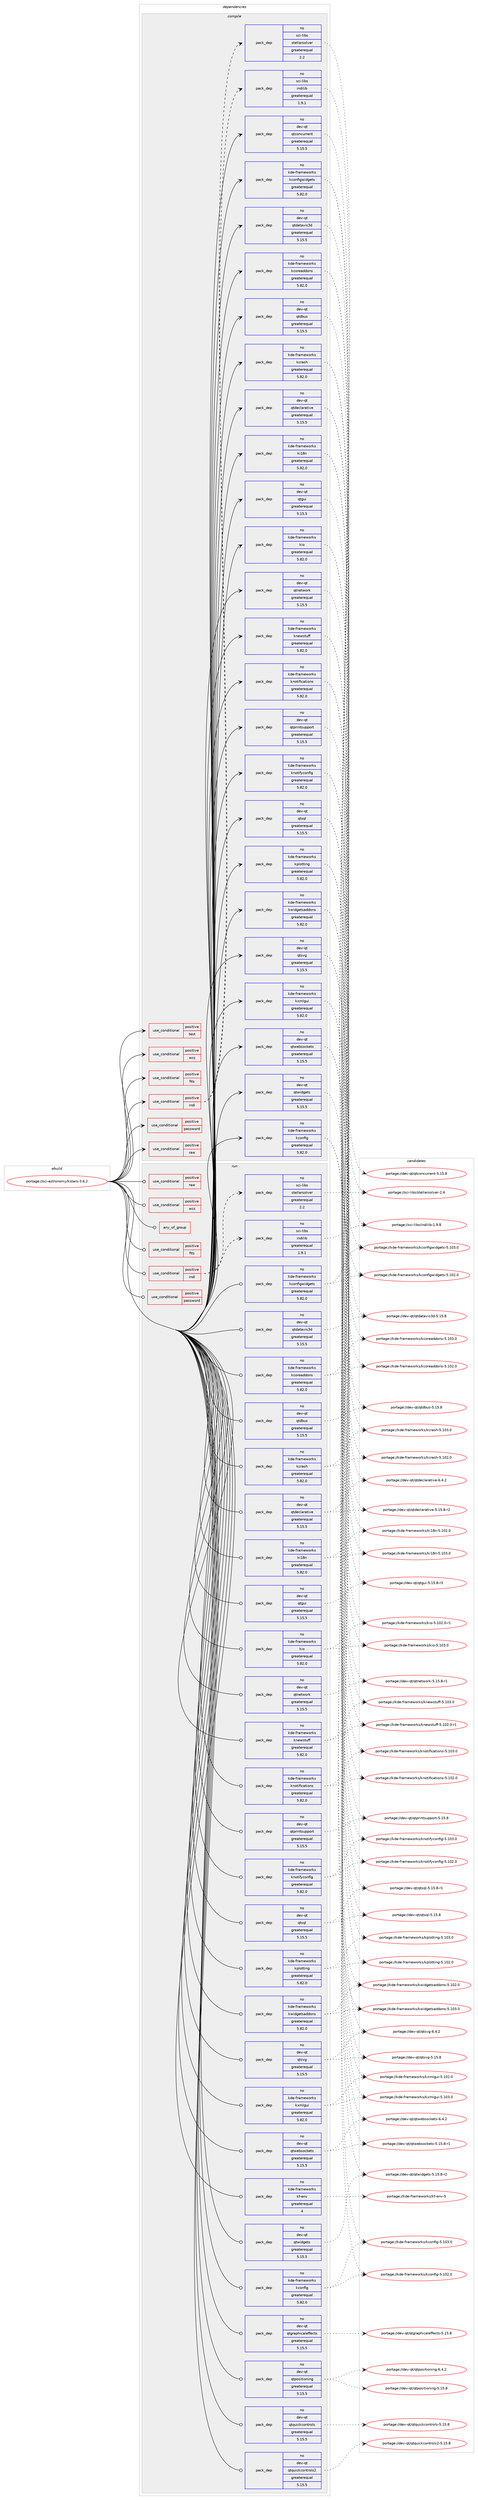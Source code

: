 digraph prolog {

# *************
# Graph options
# *************

newrank=true;
concentrate=true;
compound=true;
graph [rankdir=LR,fontname=Helvetica,fontsize=10,ranksep=1.5];#, ranksep=2.5, nodesep=0.2];
edge  [arrowhead=vee];
node  [fontname=Helvetica,fontsize=10];

# **********
# The ebuild
# **********

subgraph cluster_leftcol {
color=gray;
rank=same;
label=<<i>ebuild</i>>;
id [label="portage://sci-astronomy/kstars-3.6.2", color=red, width=4, href="../sci-astronomy/kstars-3.6.2.svg"];
}

# ****************
# The dependencies
# ****************

subgraph cluster_midcol {
color=gray;
label=<<i>dependencies</i>>;
subgraph cluster_compile {
fillcolor="#eeeeee";
style=filled;
label=<<i>compile</i>>;
subgraph cond37 {
dependency84 [label=<<TABLE BORDER="0" CELLBORDER="1" CELLSPACING="0" CELLPADDING="4"><TR><TD ROWSPAN="3" CELLPADDING="10">use_conditional</TD></TR><TR><TD>positive</TD></TR><TR><TD>fits</TD></TR></TABLE>>, shape=none, color=red];
# *** BEGIN UNKNOWN DEPENDENCY TYPE (TODO) ***
# dependency84 -> package_dependency(portage://sci-astronomy/kstars-3.6.2,install,no,sci-libs,cfitsio,none,[,,],any_same_slot,[])
# *** END UNKNOWN DEPENDENCY TYPE (TODO) ***

}
id:e -> dependency84:w [weight=20,style="solid",arrowhead="vee"];
subgraph cond38 {
dependency85 [label=<<TABLE BORDER="0" CELLBORDER="1" CELLSPACING="0" CELLPADDING="4"><TR><TD ROWSPAN="3" CELLPADDING="10">use_conditional</TD></TR><TR><TD>positive</TD></TR><TR><TD>indi</TD></TR></TABLE>>, shape=none, color=red];
# *** BEGIN UNKNOWN DEPENDENCY TYPE (TODO) ***
# dependency85 -> package_dependency(portage://sci-astronomy/kstars-3.6.2,install,no,sci-libs,gsl,none,[,,],any_same_slot,[])
# *** END UNKNOWN DEPENDENCY TYPE (TODO) ***

subgraph pack48 {
dependency86 [label=<<TABLE BORDER="0" CELLBORDER="1" CELLSPACING="0" CELLPADDING="4" WIDTH="220"><TR><TD ROWSPAN="6" CELLPADDING="30">pack_dep</TD></TR><TR><TD WIDTH="110">no</TD></TR><TR><TD>sci-libs</TD></TR><TR><TD>indilib</TD></TR><TR><TD>greaterequal</TD></TR><TR><TD>1.9.1</TD></TR></TABLE>>, shape=none, color=blue];
}
dependency85:e -> dependency86:w [weight=20,style="dashed",arrowhead="vee"];
# *** BEGIN UNKNOWN DEPENDENCY TYPE (TODO) ***
# dependency85 -> package_dependency(portage://sci-astronomy/kstars-3.6.2,install,no,sci-libs,libnova,none,[,,],any_same_slot,[])
# *** END UNKNOWN DEPENDENCY TYPE (TODO) ***

subgraph pack49 {
dependency87 [label=<<TABLE BORDER="0" CELLBORDER="1" CELLSPACING="0" CELLPADDING="4" WIDTH="220"><TR><TD ROWSPAN="6" CELLPADDING="30">pack_dep</TD></TR><TR><TD WIDTH="110">no</TD></TR><TR><TD>sci-libs</TD></TR><TR><TD>stellarsolver</TD></TR><TR><TD>greaterequal</TD></TR><TR><TD>2.2</TD></TR></TABLE>>, shape=none, color=blue];
}
dependency85:e -> dependency87:w [weight=20,style="dashed",arrowhead="vee"];
}
id:e -> dependency85:w [weight=20,style="solid",arrowhead="vee"];
subgraph cond39 {
dependency88 [label=<<TABLE BORDER="0" CELLBORDER="1" CELLSPACING="0" CELLPADDING="4"><TR><TD ROWSPAN="3" CELLPADDING="10">use_conditional</TD></TR><TR><TD>positive</TD></TR><TR><TD>password</TD></TR></TABLE>>, shape=none, color=red];
# *** BEGIN UNKNOWN DEPENDENCY TYPE (TODO) ***
# dependency88 -> package_dependency(portage://sci-astronomy/kstars-3.6.2,install,no,dev-libs,qtkeychain,none,[,,],any_same_slot,[use(enable(qt5),positive)])
# *** END UNKNOWN DEPENDENCY TYPE (TODO) ***

}
id:e -> dependency88:w [weight=20,style="solid",arrowhead="vee"];
subgraph cond40 {
dependency89 [label=<<TABLE BORDER="0" CELLBORDER="1" CELLSPACING="0" CELLPADDING="4"><TR><TD ROWSPAN="3" CELLPADDING="10">use_conditional</TD></TR><TR><TD>positive</TD></TR><TR><TD>raw</TD></TR></TABLE>>, shape=none, color=red];
# *** BEGIN UNKNOWN DEPENDENCY TYPE (TODO) ***
# dependency89 -> package_dependency(portage://sci-astronomy/kstars-3.6.2,install,no,media-libs,libraw,none,[,,],any_same_slot,[])
# *** END UNKNOWN DEPENDENCY TYPE (TODO) ***

}
id:e -> dependency89:w [weight=20,style="solid",arrowhead="vee"];
subgraph cond41 {
dependency90 [label=<<TABLE BORDER="0" CELLBORDER="1" CELLSPACING="0" CELLPADDING="4"><TR><TD ROWSPAN="3" CELLPADDING="10">use_conditional</TD></TR><TR><TD>positive</TD></TR><TR><TD>test</TD></TR></TABLE>>, shape=none, color=red];
# *** BEGIN UNKNOWN DEPENDENCY TYPE (TODO) ***
# dependency90 -> package_dependency(portage://sci-astronomy/kstars-3.6.2,install,no,dev-qt,qttest,none,[,,],[slot(5)],[])
# *** END UNKNOWN DEPENDENCY TYPE (TODO) ***

}
id:e -> dependency90:w [weight=20,style="solid",arrowhead="vee"];
subgraph cond42 {
dependency91 [label=<<TABLE BORDER="0" CELLBORDER="1" CELLSPACING="0" CELLPADDING="4"><TR><TD ROWSPAN="3" CELLPADDING="10">use_conditional</TD></TR><TR><TD>positive</TD></TR><TR><TD>wcs</TD></TR></TABLE>>, shape=none, color=red];
# *** BEGIN UNKNOWN DEPENDENCY TYPE (TODO) ***
# dependency91 -> package_dependency(portage://sci-astronomy/kstars-3.6.2,install,no,sci-astronomy,wcslib,none,[,,],any_same_slot,[])
# *** END UNKNOWN DEPENDENCY TYPE (TODO) ***

}
id:e -> dependency91:w [weight=20,style="solid",arrowhead="vee"];
# *** BEGIN UNKNOWN DEPENDENCY TYPE (TODO) ***
# id -> package_dependency(portage://sci-astronomy/kstars-3.6.2,install,no,dev-cpp,eigen,none,[,,],[slot(3)],[])
# *** END UNKNOWN DEPENDENCY TYPE (TODO) ***

subgraph pack50 {
dependency92 [label=<<TABLE BORDER="0" CELLBORDER="1" CELLSPACING="0" CELLPADDING="4" WIDTH="220"><TR><TD ROWSPAN="6" CELLPADDING="30">pack_dep</TD></TR><TR><TD WIDTH="110">no</TD></TR><TR><TD>dev-qt</TD></TR><TR><TD>qtconcurrent</TD></TR><TR><TD>greaterequal</TD></TR><TR><TD>5.15.5</TD></TR></TABLE>>, shape=none, color=blue];
}
id:e -> dependency92:w [weight=20,style="solid",arrowhead="vee"];
# *** BEGIN UNKNOWN DEPENDENCY TYPE (TODO) ***
# id -> package_dependency(portage://sci-astronomy/kstars-3.6.2,install,no,dev-qt,qtcore,none,[,,],[slot(5)],[])
# *** END UNKNOWN DEPENDENCY TYPE (TODO) ***

subgraph pack51 {
dependency93 [label=<<TABLE BORDER="0" CELLBORDER="1" CELLSPACING="0" CELLPADDING="4" WIDTH="220"><TR><TD ROWSPAN="6" CELLPADDING="30">pack_dep</TD></TR><TR><TD WIDTH="110">no</TD></TR><TR><TD>dev-qt</TD></TR><TR><TD>qtdatavis3d</TD></TR><TR><TD>greaterequal</TD></TR><TR><TD>5.15.5</TD></TR></TABLE>>, shape=none, color=blue];
}
id:e -> dependency93:w [weight=20,style="solid",arrowhead="vee"];
subgraph pack52 {
dependency94 [label=<<TABLE BORDER="0" CELLBORDER="1" CELLSPACING="0" CELLPADDING="4" WIDTH="220"><TR><TD ROWSPAN="6" CELLPADDING="30">pack_dep</TD></TR><TR><TD WIDTH="110">no</TD></TR><TR><TD>dev-qt</TD></TR><TR><TD>qtdbus</TD></TR><TR><TD>greaterequal</TD></TR><TR><TD>5.15.5</TD></TR></TABLE>>, shape=none, color=blue];
}
id:e -> dependency94:w [weight=20,style="solid",arrowhead="vee"];
subgraph pack53 {
dependency95 [label=<<TABLE BORDER="0" CELLBORDER="1" CELLSPACING="0" CELLPADDING="4" WIDTH="220"><TR><TD ROWSPAN="6" CELLPADDING="30">pack_dep</TD></TR><TR><TD WIDTH="110">no</TD></TR><TR><TD>dev-qt</TD></TR><TR><TD>qtdeclarative</TD></TR><TR><TD>greaterequal</TD></TR><TR><TD>5.15.5</TD></TR></TABLE>>, shape=none, color=blue];
}
id:e -> dependency95:w [weight=20,style="solid",arrowhead="vee"];
subgraph pack54 {
dependency96 [label=<<TABLE BORDER="0" CELLBORDER="1" CELLSPACING="0" CELLPADDING="4" WIDTH="220"><TR><TD ROWSPAN="6" CELLPADDING="30">pack_dep</TD></TR><TR><TD WIDTH="110">no</TD></TR><TR><TD>dev-qt</TD></TR><TR><TD>qtgui</TD></TR><TR><TD>greaterequal</TD></TR><TR><TD>5.15.5</TD></TR></TABLE>>, shape=none, color=blue];
}
id:e -> dependency96:w [weight=20,style="solid",arrowhead="vee"];
subgraph pack55 {
dependency97 [label=<<TABLE BORDER="0" CELLBORDER="1" CELLSPACING="0" CELLPADDING="4" WIDTH="220"><TR><TD ROWSPAN="6" CELLPADDING="30">pack_dep</TD></TR><TR><TD WIDTH="110">no</TD></TR><TR><TD>dev-qt</TD></TR><TR><TD>qtnetwork</TD></TR><TR><TD>greaterequal</TD></TR><TR><TD>5.15.5</TD></TR></TABLE>>, shape=none, color=blue];
}
id:e -> dependency97:w [weight=20,style="solid",arrowhead="vee"];
subgraph pack56 {
dependency98 [label=<<TABLE BORDER="0" CELLBORDER="1" CELLSPACING="0" CELLPADDING="4" WIDTH="220"><TR><TD ROWSPAN="6" CELLPADDING="30">pack_dep</TD></TR><TR><TD WIDTH="110">no</TD></TR><TR><TD>dev-qt</TD></TR><TR><TD>qtprintsupport</TD></TR><TR><TD>greaterequal</TD></TR><TR><TD>5.15.5</TD></TR></TABLE>>, shape=none, color=blue];
}
id:e -> dependency98:w [weight=20,style="solid",arrowhead="vee"];
subgraph pack57 {
dependency99 [label=<<TABLE BORDER="0" CELLBORDER="1" CELLSPACING="0" CELLPADDING="4" WIDTH="220"><TR><TD ROWSPAN="6" CELLPADDING="30">pack_dep</TD></TR><TR><TD WIDTH="110">no</TD></TR><TR><TD>dev-qt</TD></TR><TR><TD>qtsql</TD></TR><TR><TD>greaterequal</TD></TR><TR><TD>5.15.5</TD></TR></TABLE>>, shape=none, color=blue];
}
id:e -> dependency99:w [weight=20,style="solid",arrowhead="vee"];
subgraph pack58 {
dependency100 [label=<<TABLE BORDER="0" CELLBORDER="1" CELLSPACING="0" CELLPADDING="4" WIDTH="220"><TR><TD ROWSPAN="6" CELLPADDING="30">pack_dep</TD></TR><TR><TD WIDTH="110">no</TD></TR><TR><TD>dev-qt</TD></TR><TR><TD>qtsvg</TD></TR><TR><TD>greaterequal</TD></TR><TR><TD>5.15.5</TD></TR></TABLE>>, shape=none, color=blue];
}
id:e -> dependency100:w [weight=20,style="solid",arrowhead="vee"];
subgraph pack59 {
dependency101 [label=<<TABLE BORDER="0" CELLBORDER="1" CELLSPACING="0" CELLPADDING="4" WIDTH="220"><TR><TD ROWSPAN="6" CELLPADDING="30">pack_dep</TD></TR><TR><TD WIDTH="110">no</TD></TR><TR><TD>dev-qt</TD></TR><TR><TD>qtwebsockets</TD></TR><TR><TD>greaterequal</TD></TR><TR><TD>5.15.5</TD></TR></TABLE>>, shape=none, color=blue];
}
id:e -> dependency101:w [weight=20,style="solid",arrowhead="vee"];
subgraph pack60 {
dependency102 [label=<<TABLE BORDER="0" CELLBORDER="1" CELLSPACING="0" CELLPADDING="4" WIDTH="220"><TR><TD ROWSPAN="6" CELLPADDING="30">pack_dep</TD></TR><TR><TD WIDTH="110">no</TD></TR><TR><TD>dev-qt</TD></TR><TR><TD>qtwidgets</TD></TR><TR><TD>greaterequal</TD></TR><TR><TD>5.15.5</TD></TR></TABLE>>, shape=none, color=blue];
}
id:e -> dependency102:w [weight=20,style="solid",arrowhead="vee"];
subgraph pack61 {
dependency103 [label=<<TABLE BORDER="0" CELLBORDER="1" CELLSPACING="0" CELLPADDING="4" WIDTH="220"><TR><TD ROWSPAN="6" CELLPADDING="30">pack_dep</TD></TR><TR><TD WIDTH="110">no</TD></TR><TR><TD>kde-frameworks</TD></TR><TR><TD>kconfig</TD></TR><TR><TD>greaterequal</TD></TR><TR><TD>5.82.0</TD></TR></TABLE>>, shape=none, color=blue];
}
id:e -> dependency103:w [weight=20,style="solid",arrowhead="vee"];
subgraph pack62 {
dependency104 [label=<<TABLE BORDER="0" CELLBORDER="1" CELLSPACING="0" CELLPADDING="4" WIDTH="220"><TR><TD ROWSPAN="6" CELLPADDING="30">pack_dep</TD></TR><TR><TD WIDTH="110">no</TD></TR><TR><TD>kde-frameworks</TD></TR><TR><TD>kconfigwidgets</TD></TR><TR><TD>greaterequal</TD></TR><TR><TD>5.82.0</TD></TR></TABLE>>, shape=none, color=blue];
}
id:e -> dependency104:w [weight=20,style="solid",arrowhead="vee"];
subgraph pack63 {
dependency105 [label=<<TABLE BORDER="0" CELLBORDER="1" CELLSPACING="0" CELLPADDING="4" WIDTH="220"><TR><TD ROWSPAN="6" CELLPADDING="30">pack_dep</TD></TR><TR><TD WIDTH="110">no</TD></TR><TR><TD>kde-frameworks</TD></TR><TR><TD>kcoreaddons</TD></TR><TR><TD>greaterequal</TD></TR><TR><TD>5.82.0</TD></TR></TABLE>>, shape=none, color=blue];
}
id:e -> dependency105:w [weight=20,style="solid",arrowhead="vee"];
subgraph pack64 {
dependency106 [label=<<TABLE BORDER="0" CELLBORDER="1" CELLSPACING="0" CELLPADDING="4" WIDTH="220"><TR><TD ROWSPAN="6" CELLPADDING="30">pack_dep</TD></TR><TR><TD WIDTH="110">no</TD></TR><TR><TD>kde-frameworks</TD></TR><TR><TD>kcrash</TD></TR><TR><TD>greaterequal</TD></TR><TR><TD>5.82.0</TD></TR></TABLE>>, shape=none, color=blue];
}
id:e -> dependency106:w [weight=20,style="solid",arrowhead="vee"];
subgraph pack65 {
dependency107 [label=<<TABLE BORDER="0" CELLBORDER="1" CELLSPACING="0" CELLPADDING="4" WIDTH="220"><TR><TD ROWSPAN="6" CELLPADDING="30">pack_dep</TD></TR><TR><TD WIDTH="110">no</TD></TR><TR><TD>kde-frameworks</TD></TR><TR><TD>ki18n</TD></TR><TR><TD>greaterequal</TD></TR><TR><TD>5.82.0</TD></TR></TABLE>>, shape=none, color=blue];
}
id:e -> dependency107:w [weight=20,style="solid",arrowhead="vee"];
subgraph pack66 {
dependency108 [label=<<TABLE BORDER="0" CELLBORDER="1" CELLSPACING="0" CELLPADDING="4" WIDTH="220"><TR><TD ROWSPAN="6" CELLPADDING="30">pack_dep</TD></TR><TR><TD WIDTH="110">no</TD></TR><TR><TD>kde-frameworks</TD></TR><TR><TD>kio</TD></TR><TR><TD>greaterequal</TD></TR><TR><TD>5.82.0</TD></TR></TABLE>>, shape=none, color=blue];
}
id:e -> dependency108:w [weight=20,style="solid",arrowhead="vee"];
subgraph pack67 {
dependency109 [label=<<TABLE BORDER="0" CELLBORDER="1" CELLSPACING="0" CELLPADDING="4" WIDTH="220"><TR><TD ROWSPAN="6" CELLPADDING="30">pack_dep</TD></TR><TR><TD WIDTH="110">no</TD></TR><TR><TD>kde-frameworks</TD></TR><TR><TD>knewstuff</TD></TR><TR><TD>greaterequal</TD></TR><TR><TD>5.82.0</TD></TR></TABLE>>, shape=none, color=blue];
}
id:e -> dependency109:w [weight=20,style="solid",arrowhead="vee"];
subgraph pack68 {
dependency110 [label=<<TABLE BORDER="0" CELLBORDER="1" CELLSPACING="0" CELLPADDING="4" WIDTH="220"><TR><TD ROWSPAN="6" CELLPADDING="30">pack_dep</TD></TR><TR><TD WIDTH="110">no</TD></TR><TR><TD>kde-frameworks</TD></TR><TR><TD>knotifications</TD></TR><TR><TD>greaterequal</TD></TR><TR><TD>5.82.0</TD></TR></TABLE>>, shape=none, color=blue];
}
id:e -> dependency110:w [weight=20,style="solid",arrowhead="vee"];
subgraph pack69 {
dependency111 [label=<<TABLE BORDER="0" CELLBORDER="1" CELLSPACING="0" CELLPADDING="4" WIDTH="220"><TR><TD ROWSPAN="6" CELLPADDING="30">pack_dep</TD></TR><TR><TD WIDTH="110">no</TD></TR><TR><TD>kde-frameworks</TD></TR><TR><TD>knotifyconfig</TD></TR><TR><TD>greaterequal</TD></TR><TR><TD>5.82.0</TD></TR></TABLE>>, shape=none, color=blue];
}
id:e -> dependency111:w [weight=20,style="solid",arrowhead="vee"];
subgraph pack70 {
dependency112 [label=<<TABLE BORDER="0" CELLBORDER="1" CELLSPACING="0" CELLPADDING="4" WIDTH="220"><TR><TD ROWSPAN="6" CELLPADDING="30">pack_dep</TD></TR><TR><TD WIDTH="110">no</TD></TR><TR><TD>kde-frameworks</TD></TR><TR><TD>kplotting</TD></TR><TR><TD>greaterequal</TD></TR><TR><TD>5.82.0</TD></TR></TABLE>>, shape=none, color=blue];
}
id:e -> dependency112:w [weight=20,style="solid",arrowhead="vee"];
subgraph pack71 {
dependency113 [label=<<TABLE BORDER="0" CELLBORDER="1" CELLSPACING="0" CELLPADDING="4" WIDTH="220"><TR><TD ROWSPAN="6" CELLPADDING="30">pack_dep</TD></TR><TR><TD WIDTH="110">no</TD></TR><TR><TD>kde-frameworks</TD></TR><TR><TD>kwidgetsaddons</TD></TR><TR><TD>greaterequal</TD></TR><TR><TD>5.82.0</TD></TR></TABLE>>, shape=none, color=blue];
}
id:e -> dependency113:w [weight=20,style="solid",arrowhead="vee"];
subgraph pack72 {
dependency114 [label=<<TABLE BORDER="0" CELLBORDER="1" CELLSPACING="0" CELLPADDING="4" WIDTH="220"><TR><TD ROWSPAN="6" CELLPADDING="30">pack_dep</TD></TR><TR><TD WIDTH="110">no</TD></TR><TR><TD>kde-frameworks</TD></TR><TR><TD>kxmlgui</TD></TR><TR><TD>greaterequal</TD></TR><TR><TD>5.82.0</TD></TR></TABLE>>, shape=none, color=blue];
}
id:e -> dependency114:w [weight=20,style="solid",arrowhead="vee"];
# *** BEGIN UNKNOWN DEPENDENCY TYPE (TODO) ***
# id -> package_dependency(portage://sci-astronomy/kstars-3.6.2,install,no,sys-libs,zlib,none,[,,],[],[])
# *** END UNKNOWN DEPENDENCY TYPE (TODO) ***

}
subgraph cluster_compileandrun {
fillcolor="#eeeeee";
style=filled;
label=<<i>compile and run</i>>;
}
subgraph cluster_run {
fillcolor="#eeeeee";
style=filled;
label=<<i>run</i>>;
subgraph any1 {
dependency115 [label=<<TABLE BORDER="0" CELLBORDER="1" CELLSPACING="0" CELLPADDING="4"><TR><TD CELLPADDING="10">any_of_group</TD></TR></TABLE>>, shape=none, color=red];# *** BEGIN UNKNOWN DEPENDENCY TYPE (TODO) ***
# dependency115 -> package_dependency(portage://sci-astronomy/kstars-3.6.2,run,no,kde-frameworks,breeze-icons,none,[,,],any_different_slot,[])
# *** END UNKNOWN DEPENDENCY TYPE (TODO) ***

# *** BEGIN UNKNOWN DEPENDENCY TYPE (TODO) ***
# dependency115 -> package_dependency(portage://sci-astronomy/kstars-3.6.2,run,no,kde-frameworks,oxygen-icons,none,[,,],any_different_slot,[])
# *** END UNKNOWN DEPENDENCY TYPE (TODO) ***

}
id:e -> dependency115:w [weight=20,style="solid",arrowhead="odot"];
subgraph cond43 {
dependency116 [label=<<TABLE BORDER="0" CELLBORDER="1" CELLSPACING="0" CELLPADDING="4"><TR><TD ROWSPAN="3" CELLPADDING="10">use_conditional</TD></TR><TR><TD>positive</TD></TR><TR><TD>fits</TD></TR></TABLE>>, shape=none, color=red];
# *** BEGIN UNKNOWN DEPENDENCY TYPE (TODO) ***
# dependency116 -> package_dependency(portage://sci-astronomy/kstars-3.6.2,run,no,sci-libs,cfitsio,none,[,,],any_same_slot,[])
# *** END UNKNOWN DEPENDENCY TYPE (TODO) ***

}
id:e -> dependency116:w [weight=20,style="solid",arrowhead="odot"];
subgraph cond44 {
dependency117 [label=<<TABLE BORDER="0" CELLBORDER="1" CELLSPACING="0" CELLPADDING="4"><TR><TD ROWSPAN="3" CELLPADDING="10">use_conditional</TD></TR><TR><TD>positive</TD></TR><TR><TD>indi</TD></TR></TABLE>>, shape=none, color=red];
# *** BEGIN UNKNOWN DEPENDENCY TYPE (TODO) ***
# dependency117 -> package_dependency(portage://sci-astronomy/kstars-3.6.2,run,no,sci-libs,gsl,none,[,,],any_same_slot,[])
# *** END UNKNOWN DEPENDENCY TYPE (TODO) ***

subgraph pack73 {
dependency118 [label=<<TABLE BORDER="0" CELLBORDER="1" CELLSPACING="0" CELLPADDING="4" WIDTH="220"><TR><TD ROWSPAN="6" CELLPADDING="30">pack_dep</TD></TR><TR><TD WIDTH="110">no</TD></TR><TR><TD>sci-libs</TD></TR><TR><TD>indilib</TD></TR><TR><TD>greaterequal</TD></TR><TR><TD>1.9.1</TD></TR></TABLE>>, shape=none, color=blue];
}
dependency117:e -> dependency118:w [weight=20,style="dashed",arrowhead="vee"];
# *** BEGIN UNKNOWN DEPENDENCY TYPE (TODO) ***
# dependency117 -> package_dependency(portage://sci-astronomy/kstars-3.6.2,run,no,sci-libs,libnova,none,[,,],any_same_slot,[])
# *** END UNKNOWN DEPENDENCY TYPE (TODO) ***

subgraph pack74 {
dependency119 [label=<<TABLE BORDER="0" CELLBORDER="1" CELLSPACING="0" CELLPADDING="4" WIDTH="220"><TR><TD ROWSPAN="6" CELLPADDING="30">pack_dep</TD></TR><TR><TD WIDTH="110">no</TD></TR><TR><TD>sci-libs</TD></TR><TR><TD>stellarsolver</TD></TR><TR><TD>greaterequal</TD></TR><TR><TD>2.2</TD></TR></TABLE>>, shape=none, color=blue];
}
dependency117:e -> dependency119:w [weight=20,style="dashed",arrowhead="vee"];
}
id:e -> dependency117:w [weight=20,style="solid",arrowhead="odot"];
subgraph cond45 {
dependency120 [label=<<TABLE BORDER="0" CELLBORDER="1" CELLSPACING="0" CELLPADDING="4"><TR><TD ROWSPAN="3" CELLPADDING="10">use_conditional</TD></TR><TR><TD>positive</TD></TR><TR><TD>password</TD></TR></TABLE>>, shape=none, color=red];
# *** BEGIN UNKNOWN DEPENDENCY TYPE (TODO) ***
# dependency120 -> package_dependency(portage://sci-astronomy/kstars-3.6.2,run,no,dev-libs,qtkeychain,none,[,,],any_same_slot,[use(enable(qt5),positive)])
# *** END UNKNOWN DEPENDENCY TYPE (TODO) ***

}
id:e -> dependency120:w [weight=20,style="solid",arrowhead="odot"];
subgraph cond46 {
dependency121 [label=<<TABLE BORDER="0" CELLBORDER="1" CELLSPACING="0" CELLPADDING="4"><TR><TD ROWSPAN="3" CELLPADDING="10">use_conditional</TD></TR><TR><TD>positive</TD></TR><TR><TD>raw</TD></TR></TABLE>>, shape=none, color=red];
# *** BEGIN UNKNOWN DEPENDENCY TYPE (TODO) ***
# dependency121 -> package_dependency(portage://sci-astronomy/kstars-3.6.2,run,no,media-libs,libraw,none,[,,],any_same_slot,[])
# *** END UNKNOWN DEPENDENCY TYPE (TODO) ***

}
id:e -> dependency121:w [weight=20,style="solid",arrowhead="odot"];
subgraph cond47 {
dependency122 [label=<<TABLE BORDER="0" CELLBORDER="1" CELLSPACING="0" CELLPADDING="4"><TR><TD ROWSPAN="3" CELLPADDING="10">use_conditional</TD></TR><TR><TD>positive</TD></TR><TR><TD>wcs</TD></TR></TABLE>>, shape=none, color=red];
# *** BEGIN UNKNOWN DEPENDENCY TYPE (TODO) ***
# dependency122 -> package_dependency(portage://sci-astronomy/kstars-3.6.2,run,no,sci-astronomy,wcslib,none,[,,],any_same_slot,[])
# *** END UNKNOWN DEPENDENCY TYPE (TODO) ***

}
id:e -> dependency122:w [weight=20,style="solid",arrowhead="odot"];
# *** BEGIN UNKNOWN DEPENDENCY TYPE (TODO) ***
# id -> package_dependency(portage://sci-astronomy/kstars-3.6.2,run,no,dev-qt,qtcore,none,[,,],[slot(5)],[])
# *** END UNKNOWN DEPENDENCY TYPE (TODO) ***

subgraph pack75 {
dependency123 [label=<<TABLE BORDER="0" CELLBORDER="1" CELLSPACING="0" CELLPADDING="4" WIDTH="220"><TR><TD ROWSPAN="6" CELLPADDING="30">pack_dep</TD></TR><TR><TD WIDTH="110">no</TD></TR><TR><TD>dev-qt</TD></TR><TR><TD>qtdatavis3d</TD></TR><TR><TD>greaterequal</TD></TR><TR><TD>5.15.5</TD></TR></TABLE>>, shape=none, color=blue];
}
id:e -> dependency123:w [weight=20,style="solid",arrowhead="odot"];
subgraph pack76 {
dependency124 [label=<<TABLE BORDER="0" CELLBORDER="1" CELLSPACING="0" CELLPADDING="4" WIDTH="220"><TR><TD ROWSPAN="6" CELLPADDING="30">pack_dep</TD></TR><TR><TD WIDTH="110">no</TD></TR><TR><TD>dev-qt</TD></TR><TR><TD>qtdbus</TD></TR><TR><TD>greaterequal</TD></TR><TR><TD>5.15.5</TD></TR></TABLE>>, shape=none, color=blue];
}
id:e -> dependency124:w [weight=20,style="solid",arrowhead="odot"];
subgraph pack77 {
dependency125 [label=<<TABLE BORDER="0" CELLBORDER="1" CELLSPACING="0" CELLPADDING="4" WIDTH="220"><TR><TD ROWSPAN="6" CELLPADDING="30">pack_dep</TD></TR><TR><TD WIDTH="110">no</TD></TR><TR><TD>dev-qt</TD></TR><TR><TD>qtdeclarative</TD></TR><TR><TD>greaterequal</TD></TR><TR><TD>5.15.5</TD></TR></TABLE>>, shape=none, color=blue];
}
id:e -> dependency125:w [weight=20,style="solid",arrowhead="odot"];
subgraph pack78 {
dependency126 [label=<<TABLE BORDER="0" CELLBORDER="1" CELLSPACING="0" CELLPADDING="4" WIDTH="220"><TR><TD ROWSPAN="6" CELLPADDING="30">pack_dep</TD></TR><TR><TD WIDTH="110">no</TD></TR><TR><TD>dev-qt</TD></TR><TR><TD>qtgraphicaleffects</TD></TR><TR><TD>greaterequal</TD></TR><TR><TD>5.15.5</TD></TR></TABLE>>, shape=none, color=blue];
}
id:e -> dependency126:w [weight=20,style="solid",arrowhead="odot"];
subgraph pack79 {
dependency127 [label=<<TABLE BORDER="0" CELLBORDER="1" CELLSPACING="0" CELLPADDING="4" WIDTH="220"><TR><TD ROWSPAN="6" CELLPADDING="30">pack_dep</TD></TR><TR><TD WIDTH="110">no</TD></TR><TR><TD>dev-qt</TD></TR><TR><TD>qtgui</TD></TR><TR><TD>greaterequal</TD></TR><TR><TD>5.15.5</TD></TR></TABLE>>, shape=none, color=blue];
}
id:e -> dependency127:w [weight=20,style="solid",arrowhead="odot"];
subgraph pack80 {
dependency128 [label=<<TABLE BORDER="0" CELLBORDER="1" CELLSPACING="0" CELLPADDING="4" WIDTH="220"><TR><TD ROWSPAN="6" CELLPADDING="30">pack_dep</TD></TR><TR><TD WIDTH="110">no</TD></TR><TR><TD>dev-qt</TD></TR><TR><TD>qtnetwork</TD></TR><TR><TD>greaterequal</TD></TR><TR><TD>5.15.5</TD></TR></TABLE>>, shape=none, color=blue];
}
id:e -> dependency128:w [weight=20,style="solid",arrowhead="odot"];
subgraph pack81 {
dependency129 [label=<<TABLE BORDER="0" CELLBORDER="1" CELLSPACING="0" CELLPADDING="4" WIDTH="220"><TR><TD ROWSPAN="6" CELLPADDING="30">pack_dep</TD></TR><TR><TD WIDTH="110">no</TD></TR><TR><TD>dev-qt</TD></TR><TR><TD>qtpositioning</TD></TR><TR><TD>greaterequal</TD></TR><TR><TD>5.15.5</TD></TR></TABLE>>, shape=none, color=blue];
}
id:e -> dependency129:w [weight=20,style="solid",arrowhead="odot"];
subgraph pack82 {
dependency130 [label=<<TABLE BORDER="0" CELLBORDER="1" CELLSPACING="0" CELLPADDING="4" WIDTH="220"><TR><TD ROWSPAN="6" CELLPADDING="30">pack_dep</TD></TR><TR><TD WIDTH="110">no</TD></TR><TR><TD>dev-qt</TD></TR><TR><TD>qtprintsupport</TD></TR><TR><TD>greaterequal</TD></TR><TR><TD>5.15.5</TD></TR></TABLE>>, shape=none, color=blue];
}
id:e -> dependency130:w [weight=20,style="solid",arrowhead="odot"];
subgraph pack83 {
dependency131 [label=<<TABLE BORDER="0" CELLBORDER="1" CELLSPACING="0" CELLPADDING="4" WIDTH="220"><TR><TD ROWSPAN="6" CELLPADDING="30">pack_dep</TD></TR><TR><TD WIDTH="110">no</TD></TR><TR><TD>dev-qt</TD></TR><TR><TD>qtquickcontrols</TD></TR><TR><TD>greaterequal</TD></TR><TR><TD>5.15.5</TD></TR></TABLE>>, shape=none, color=blue];
}
id:e -> dependency131:w [weight=20,style="solid",arrowhead="odot"];
subgraph pack84 {
dependency132 [label=<<TABLE BORDER="0" CELLBORDER="1" CELLSPACING="0" CELLPADDING="4" WIDTH="220"><TR><TD ROWSPAN="6" CELLPADDING="30">pack_dep</TD></TR><TR><TD WIDTH="110">no</TD></TR><TR><TD>dev-qt</TD></TR><TR><TD>qtquickcontrols2</TD></TR><TR><TD>greaterequal</TD></TR><TR><TD>5.15.5</TD></TR></TABLE>>, shape=none, color=blue];
}
id:e -> dependency132:w [weight=20,style="solid",arrowhead="odot"];
subgraph pack85 {
dependency133 [label=<<TABLE BORDER="0" CELLBORDER="1" CELLSPACING="0" CELLPADDING="4" WIDTH="220"><TR><TD ROWSPAN="6" CELLPADDING="30">pack_dep</TD></TR><TR><TD WIDTH="110">no</TD></TR><TR><TD>dev-qt</TD></TR><TR><TD>qtsql</TD></TR><TR><TD>greaterequal</TD></TR><TR><TD>5.15.5</TD></TR></TABLE>>, shape=none, color=blue];
}
id:e -> dependency133:w [weight=20,style="solid",arrowhead="odot"];
subgraph pack86 {
dependency134 [label=<<TABLE BORDER="0" CELLBORDER="1" CELLSPACING="0" CELLPADDING="4" WIDTH="220"><TR><TD ROWSPAN="6" CELLPADDING="30">pack_dep</TD></TR><TR><TD WIDTH="110">no</TD></TR><TR><TD>dev-qt</TD></TR><TR><TD>qtsvg</TD></TR><TR><TD>greaterequal</TD></TR><TR><TD>5.15.5</TD></TR></TABLE>>, shape=none, color=blue];
}
id:e -> dependency134:w [weight=20,style="solid",arrowhead="odot"];
subgraph pack87 {
dependency135 [label=<<TABLE BORDER="0" CELLBORDER="1" CELLSPACING="0" CELLPADDING="4" WIDTH="220"><TR><TD ROWSPAN="6" CELLPADDING="30">pack_dep</TD></TR><TR><TD WIDTH="110">no</TD></TR><TR><TD>dev-qt</TD></TR><TR><TD>qtwebsockets</TD></TR><TR><TD>greaterequal</TD></TR><TR><TD>5.15.5</TD></TR></TABLE>>, shape=none, color=blue];
}
id:e -> dependency135:w [weight=20,style="solid",arrowhead="odot"];
subgraph pack88 {
dependency136 [label=<<TABLE BORDER="0" CELLBORDER="1" CELLSPACING="0" CELLPADDING="4" WIDTH="220"><TR><TD ROWSPAN="6" CELLPADDING="30">pack_dep</TD></TR><TR><TD WIDTH="110">no</TD></TR><TR><TD>dev-qt</TD></TR><TR><TD>qtwidgets</TD></TR><TR><TD>greaterequal</TD></TR><TR><TD>5.15.5</TD></TR></TABLE>>, shape=none, color=blue];
}
id:e -> dependency136:w [weight=20,style="solid",arrowhead="odot"];
subgraph pack89 {
dependency137 [label=<<TABLE BORDER="0" CELLBORDER="1" CELLSPACING="0" CELLPADDING="4" WIDTH="220"><TR><TD ROWSPAN="6" CELLPADDING="30">pack_dep</TD></TR><TR><TD WIDTH="110">no</TD></TR><TR><TD>kde-frameworks</TD></TR><TR><TD>kconfig</TD></TR><TR><TD>greaterequal</TD></TR><TR><TD>5.82.0</TD></TR></TABLE>>, shape=none, color=blue];
}
id:e -> dependency137:w [weight=20,style="solid",arrowhead="odot"];
subgraph pack90 {
dependency138 [label=<<TABLE BORDER="0" CELLBORDER="1" CELLSPACING="0" CELLPADDING="4" WIDTH="220"><TR><TD ROWSPAN="6" CELLPADDING="30">pack_dep</TD></TR><TR><TD WIDTH="110">no</TD></TR><TR><TD>kde-frameworks</TD></TR><TR><TD>kconfigwidgets</TD></TR><TR><TD>greaterequal</TD></TR><TR><TD>5.82.0</TD></TR></TABLE>>, shape=none, color=blue];
}
id:e -> dependency138:w [weight=20,style="solid",arrowhead="odot"];
subgraph pack91 {
dependency139 [label=<<TABLE BORDER="0" CELLBORDER="1" CELLSPACING="0" CELLPADDING="4" WIDTH="220"><TR><TD ROWSPAN="6" CELLPADDING="30">pack_dep</TD></TR><TR><TD WIDTH="110">no</TD></TR><TR><TD>kde-frameworks</TD></TR><TR><TD>kcoreaddons</TD></TR><TR><TD>greaterequal</TD></TR><TR><TD>5.82.0</TD></TR></TABLE>>, shape=none, color=blue];
}
id:e -> dependency139:w [weight=20,style="solid",arrowhead="odot"];
subgraph pack92 {
dependency140 [label=<<TABLE BORDER="0" CELLBORDER="1" CELLSPACING="0" CELLPADDING="4" WIDTH="220"><TR><TD ROWSPAN="6" CELLPADDING="30">pack_dep</TD></TR><TR><TD WIDTH="110">no</TD></TR><TR><TD>kde-frameworks</TD></TR><TR><TD>kcrash</TD></TR><TR><TD>greaterequal</TD></TR><TR><TD>5.82.0</TD></TR></TABLE>>, shape=none, color=blue];
}
id:e -> dependency140:w [weight=20,style="solid",arrowhead="odot"];
subgraph pack93 {
dependency141 [label=<<TABLE BORDER="0" CELLBORDER="1" CELLSPACING="0" CELLPADDING="4" WIDTH="220"><TR><TD ROWSPAN="6" CELLPADDING="30">pack_dep</TD></TR><TR><TD WIDTH="110">no</TD></TR><TR><TD>kde-frameworks</TD></TR><TR><TD>kf-env</TD></TR><TR><TD>greaterequal</TD></TR><TR><TD>4</TD></TR></TABLE>>, shape=none, color=blue];
}
id:e -> dependency141:w [weight=20,style="solid",arrowhead="odot"];
subgraph pack94 {
dependency142 [label=<<TABLE BORDER="0" CELLBORDER="1" CELLSPACING="0" CELLPADDING="4" WIDTH="220"><TR><TD ROWSPAN="6" CELLPADDING="30">pack_dep</TD></TR><TR><TD WIDTH="110">no</TD></TR><TR><TD>kde-frameworks</TD></TR><TR><TD>ki18n</TD></TR><TR><TD>greaterequal</TD></TR><TR><TD>5.82.0</TD></TR></TABLE>>, shape=none, color=blue];
}
id:e -> dependency142:w [weight=20,style="solid",arrowhead="odot"];
subgraph pack95 {
dependency143 [label=<<TABLE BORDER="0" CELLBORDER="1" CELLSPACING="0" CELLPADDING="4" WIDTH="220"><TR><TD ROWSPAN="6" CELLPADDING="30">pack_dep</TD></TR><TR><TD WIDTH="110">no</TD></TR><TR><TD>kde-frameworks</TD></TR><TR><TD>kio</TD></TR><TR><TD>greaterequal</TD></TR><TR><TD>5.82.0</TD></TR></TABLE>>, shape=none, color=blue];
}
id:e -> dependency143:w [weight=20,style="solid",arrowhead="odot"];
subgraph pack96 {
dependency144 [label=<<TABLE BORDER="0" CELLBORDER="1" CELLSPACING="0" CELLPADDING="4" WIDTH="220"><TR><TD ROWSPAN="6" CELLPADDING="30">pack_dep</TD></TR><TR><TD WIDTH="110">no</TD></TR><TR><TD>kde-frameworks</TD></TR><TR><TD>knewstuff</TD></TR><TR><TD>greaterequal</TD></TR><TR><TD>5.82.0</TD></TR></TABLE>>, shape=none, color=blue];
}
id:e -> dependency144:w [weight=20,style="solid",arrowhead="odot"];
subgraph pack97 {
dependency145 [label=<<TABLE BORDER="0" CELLBORDER="1" CELLSPACING="0" CELLPADDING="4" WIDTH="220"><TR><TD ROWSPAN="6" CELLPADDING="30">pack_dep</TD></TR><TR><TD WIDTH="110">no</TD></TR><TR><TD>kde-frameworks</TD></TR><TR><TD>knotifications</TD></TR><TR><TD>greaterequal</TD></TR><TR><TD>5.82.0</TD></TR></TABLE>>, shape=none, color=blue];
}
id:e -> dependency145:w [weight=20,style="solid",arrowhead="odot"];
subgraph pack98 {
dependency146 [label=<<TABLE BORDER="0" CELLBORDER="1" CELLSPACING="0" CELLPADDING="4" WIDTH="220"><TR><TD ROWSPAN="6" CELLPADDING="30">pack_dep</TD></TR><TR><TD WIDTH="110">no</TD></TR><TR><TD>kde-frameworks</TD></TR><TR><TD>knotifyconfig</TD></TR><TR><TD>greaterequal</TD></TR><TR><TD>5.82.0</TD></TR></TABLE>>, shape=none, color=blue];
}
id:e -> dependency146:w [weight=20,style="solid",arrowhead="odot"];
subgraph pack99 {
dependency147 [label=<<TABLE BORDER="0" CELLBORDER="1" CELLSPACING="0" CELLPADDING="4" WIDTH="220"><TR><TD ROWSPAN="6" CELLPADDING="30">pack_dep</TD></TR><TR><TD WIDTH="110">no</TD></TR><TR><TD>kde-frameworks</TD></TR><TR><TD>kplotting</TD></TR><TR><TD>greaterequal</TD></TR><TR><TD>5.82.0</TD></TR></TABLE>>, shape=none, color=blue];
}
id:e -> dependency147:w [weight=20,style="solid",arrowhead="odot"];
subgraph pack100 {
dependency148 [label=<<TABLE BORDER="0" CELLBORDER="1" CELLSPACING="0" CELLPADDING="4" WIDTH="220"><TR><TD ROWSPAN="6" CELLPADDING="30">pack_dep</TD></TR><TR><TD WIDTH="110">no</TD></TR><TR><TD>kde-frameworks</TD></TR><TR><TD>kwidgetsaddons</TD></TR><TR><TD>greaterequal</TD></TR><TR><TD>5.82.0</TD></TR></TABLE>>, shape=none, color=blue];
}
id:e -> dependency148:w [weight=20,style="solid",arrowhead="odot"];
subgraph pack101 {
dependency149 [label=<<TABLE BORDER="0" CELLBORDER="1" CELLSPACING="0" CELLPADDING="4" WIDTH="220"><TR><TD ROWSPAN="6" CELLPADDING="30">pack_dep</TD></TR><TR><TD WIDTH="110">no</TD></TR><TR><TD>kde-frameworks</TD></TR><TR><TD>kxmlgui</TD></TR><TR><TD>greaterequal</TD></TR><TR><TD>5.82.0</TD></TR></TABLE>>, shape=none, color=blue];
}
id:e -> dependency149:w [weight=20,style="solid",arrowhead="odot"];
# *** BEGIN UNKNOWN DEPENDENCY TYPE (TODO) ***
# id -> package_dependency(portage://sci-astronomy/kstars-3.6.2,run,no,sys-libs,zlib,none,[,,],[],[])
# *** END UNKNOWN DEPENDENCY TYPE (TODO) ***

}
}

# **************
# The candidates
# **************

subgraph cluster_choices {
rank=same;
color=gray;
label=<<i>candidates</i>>;

subgraph choice48 {
color=black;
nodesep=1;
choice1159910545108105981154710511010010510810598454946574656 [label="portage://sci-libs/indilib-1.9.8", color=red, width=4,href="../sci-libs/indilib-1.9.8.svg"];
dependency86:e -> choice1159910545108105981154710511010010510810598454946574656:w [style=dotted,weight="100"];
}
subgraph choice49 {
color=black;
nodesep=1;
choice115991054510810598115471151161011081089711411511110811810111445504652 [label="portage://sci-libs/stellarsolver-2.4", color=red, width=4,href="../sci-libs/stellarsolver-2.4.svg"];
dependency87:e -> choice115991054510810598115471151161011081089711411511110811810111445504652:w [style=dotted,weight="100"];
}
subgraph choice50 {
color=black;
nodesep=1;
choice1001011184511311647113116991111109911711411410111011645534649534656 [label="portage://dev-qt/qtconcurrent-5.15.8", color=red, width=4,href="../dev-qt/qtconcurrent-5.15.8.svg"];
dependency92:e -> choice1001011184511311647113116991111109911711411410111011645534649534656:w [style=dotted,weight="100"];
}
subgraph choice51 {
color=black;
nodesep=1;
choice100101118451131164711311610097116971181051155110045534649534656 [label="portage://dev-qt/qtdatavis3d-5.15.8", color=red, width=4,href="../dev-qt/qtdatavis3d-5.15.8.svg"];
dependency93:e -> choice100101118451131164711311610097116971181051155110045534649534656:w [style=dotted,weight="100"];
}
subgraph choice52 {
color=black;
nodesep=1;
choice10010111845113116471131161009811711545534649534656 [label="portage://dev-qt/qtdbus-5.15.8", color=red, width=4,href="../dev-qt/qtdbus-5.15.8.svg"];
dependency94:e -> choice10010111845113116471131161009811711545534649534656:w [style=dotted,weight="100"];
}
subgraph choice53 {
color=black;
nodesep=1;
choice1001011184511311647113116100101991089711497116105118101455346495346564511450 [label="portage://dev-qt/qtdeclarative-5.15.8-r2", color=red, width=4,href="../dev-qt/qtdeclarative-5.15.8-r2.svg"];
choice1001011184511311647113116100101991089711497116105118101455446524650 [label="portage://dev-qt/qtdeclarative-6.4.2", color=red, width=4,href="../dev-qt/qtdeclarative-6.4.2.svg"];
dependency95:e -> choice1001011184511311647113116100101991089711497116105118101455346495346564511450:w [style=dotted,weight="100"];
dependency95:e -> choice1001011184511311647113116100101991089711497116105118101455446524650:w [style=dotted,weight="100"];
}
subgraph choice54 {
color=black;
nodesep=1;
choice1001011184511311647113116103117105455346495346564511451 [label="portage://dev-qt/qtgui-5.15.8-r3", color=red, width=4,href="../dev-qt/qtgui-5.15.8-r3.svg"];
dependency96:e -> choice1001011184511311647113116103117105455346495346564511451:w [style=dotted,weight="100"];
}
subgraph choice55 {
color=black;
nodesep=1;
choice1001011184511311647113116110101116119111114107455346495346564511449 [label="portage://dev-qt/qtnetwork-5.15.8-r1", color=red, width=4,href="../dev-qt/qtnetwork-5.15.8-r1.svg"];
dependency97:e -> choice1001011184511311647113116110101116119111114107455346495346564511449:w [style=dotted,weight="100"];
}
subgraph choice56 {
color=black;
nodesep=1;
choice100101118451131164711311611211410511011611511711211211111411645534649534656 [label="portage://dev-qt/qtprintsupport-5.15.8", color=red, width=4,href="../dev-qt/qtprintsupport-5.15.8.svg"];
dependency98:e -> choice100101118451131164711311611211410511011611511711211211111411645534649534656:w [style=dotted,weight="100"];
}
subgraph choice57 {
color=black;
nodesep=1;
choice100101118451131164711311611511310845534649534656 [label="portage://dev-qt/qtsql-5.15.8", color=red, width=4,href="../dev-qt/qtsql-5.15.8.svg"];
choice1001011184511311647113116115113108455346495346564511449 [label="portage://dev-qt/qtsql-5.15.8-r1", color=red, width=4,href="../dev-qt/qtsql-5.15.8-r1.svg"];
dependency99:e -> choice100101118451131164711311611511310845534649534656:w [style=dotted,weight="100"];
dependency99:e -> choice1001011184511311647113116115113108455346495346564511449:w [style=dotted,weight="100"];
}
subgraph choice58 {
color=black;
nodesep=1;
choice100101118451131164711311611511810345534649534656 [label="portage://dev-qt/qtsvg-5.15.8", color=red, width=4,href="../dev-qt/qtsvg-5.15.8.svg"];
choice1001011184511311647113116115118103455446524650 [label="portage://dev-qt/qtsvg-6.4.2", color=red, width=4,href="../dev-qt/qtsvg-6.4.2.svg"];
dependency100:e -> choice100101118451131164711311611511810345534649534656:w [style=dotted,weight="100"];
dependency100:e -> choice1001011184511311647113116115118103455446524650:w [style=dotted,weight="100"];
}
subgraph choice59 {
color=black;
nodesep=1;
choice10010111845113116471131161191019811511199107101116115455346495346564511449 [label="portage://dev-qt/qtwebsockets-5.15.8-r1", color=red, width=4,href="../dev-qt/qtwebsockets-5.15.8-r1.svg"];
choice10010111845113116471131161191019811511199107101116115455446524650 [label="portage://dev-qt/qtwebsockets-6.4.2", color=red, width=4,href="../dev-qt/qtwebsockets-6.4.2.svg"];
dependency101:e -> choice10010111845113116471131161191019811511199107101116115455346495346564511449:w [style=dotted,weight="100"];
dependency101:e -> choice10010111845113116471131161191019811511199107101116115455446524650:w [style=dotted,weight="100"];
}
subgraph choice60 {
color=black;
nodesep=1;
choice1001011184511311647113116119105100103101116115455346495346564511450 [label="portage://dev-qt/qtwidgets-5.15.8-r2", color=red, width=4,href="../dev-qt/qtwidgets-5.15.8-r2.svg"];
dependency102:e -> choice1001011184511311647113116119105100103101116115455346495346564511450:w [style=dotted,weight="100"];
}
subgraph choice61 {
color=black;
nodesep=1;
choice107100101451021149710910111911111410711547107991111101021051034553464948504648 [label="portage://kde-frameworks/kconfig-5.102.0", color=red, width=4,href="../kde-frameworks/kconfig-5.102.0.svg"];
choice107100101451021149710910111911111410711547107991111101021051034553464948514648 [label="portage://kde-frameworks/kconfig-5.103.0", color=red, width=4,href="../kde-frameworks/kconfig-5.103.0.svg"];
dependency103:e -> choice107100101451021149710910111911111410711547107991111101021051034553464948504648:w [style=dotted,weight="100"];
dependency103:e -> choice107100101451021149710910111911111410711547107991111101021051034553464948514648:w [style=dotted,weight="100"];
}
subgraph choice62 {
color=black;
nodesep=1;
choice107100101451021149710910111911111410711547107991111101021051031191051001031011161154553464948504648 [label="portage://kde-frameworks/kconfigwidgets-5.102.0", color=red, width=4,href="../kde-frameworks/kconfigwidgets-5.102.0.svg"];
choice107100101451021149710910111911111410711547107991111101021051031191051001031011161154553464948514648 [label="portage://kde-frameworks/kconfigwidgets-5.103.0", color=red, width=4,href="../kde-frameworks/kconfigwidgets-5.103.0.svg"];
dependency104:e -> choice107100101451021149710910111911111410711547107991111101021051031191051001031011161154553464948504648:w [style=dotted,weight="100"];
dependency104:e -> choice107100101451021149710910111911111410711547107991111101021051031191051001031011161154553464948514648:w [style=dotted,weight="100"];
}
subgraph choice63 {
color=black;
nodesep=1;
choice10710010145102114971091011191111141071154710799111114101971001001111101154553464948504648 [label="portage://kde-frameworks/kcoreaddons-5.102.0", color=red, width=4,href="../kde-frameworks/kcoreaddons-5.102.0.svg"];
choice10710010145102114971091011191111141071154710799111114101971001001111101154553464948514648 [label="portage://kde-frameworks/kcoreaddons-5.103.0", color=red, width=4,href="../kde-frameworks/kcoreaddons-5.103.0.svg"];
dependency105:e -> choice10710010145102114971091011191111141071154710799111114101971001001111101154553464948504648:w [style=dotted,weight="100"];
dependency105:e -> choice10710010145102114971091011191111141071154710799111114101971001001111101154553464948514648:w [style=dotted,weight="100"];
}
subgraph choice64 {
color=black;
nodesep=1;
choice10710010145102114971091011191111141071154710799114971151044553464948504648 [label="portage://kde-frameworks/kcrash-5.102.0", color=red, width=4,href="../kde-frameworks/kcrash-5.102.0.svg"];
choice10710010145102114971091011191111141071154710799114971151044553464948514648 [label="portage://kde-frameworks/kcrash-5.103.0", color=red, width=4,href="../kde-frameworks/kcrash-5.103.0.svg"];
dependency106:e -> choice10710010145102114971091011191111141071154710799114971151044553464948504648:w [style=dotted,weight="100"];
dependency106:e -> choice10710010145102114971091011191111141071154710799114971151044553464948514648:w [style=dotted,weight="100"];
}
subgraph choice65 {
color=black;
nodesep=1;
choice10710010145102114971091011191111141071154710710549561104553464948504648 [label="portage://kde-frameworks/ki18n-5.102.0", color=red, width=4,href="../kde-frameworks/ki18n-5.102.0.svg"];
choice10710010145102114971091011191111141071154710710549561104553464948514648 [label="portage://kde-frameworks/ki18n-5.103.0", color=red, width=4,href="../kde-frameworks/ki18n-5.103.0.svg"];
dependency107:e -> choice10710010145102114971091011191111141071154710710549561104553464948504648:w [style=dotted,weight="100"];
dependency107:e -> choice10710010145102114971091011191111141071154710710549561104553464948514648:w [style=dotted,weight="100"];
}
subgraph choice66 {
color=black;
nodesep=1;
choice10710010145102114971091011191111141071154710710511145534649485046484511449 [label="portage://kde-frameworks/kio-5.102.0-r1", color=red, width=4,href="../kde-frameworks/kio-5.102.0-r1.svg"];
choice1071001014510211497109101119111114107115471071051114553464948514648 [label="portage://kde-frameworks/kio-5.103.0", color=red, width=4,href="../kde-frameworks/kio-5.103.0.svg"];
dependency108:e -> choice10710010145102114971091011191111141071154710710511145534649485046484511449:w [style=dotted,weight="100"];
dependency108:e -> choice1071001014510211497109101119111114107115471071051114553464948514648:w [style=dotted,weight="100"];
}
subgraph choice67 {
color=black;
nodesep=1;
choice10710010145102114971091011191111141071154710711010111911511611710210245534649485046484511449 [label="portage://kde-frameworks/knewstuff-5.102.0-r1", color=red, width=4,href="../kde-frameworks/knewstuff-5.102.0-r1.svg"];
choice1071001014510211497109101119111114107115471071101011191151161171021024553464948514648 [label="portage://kde-frameworks/knewstuff-5.103.0", color=red, width=4,href="../kde-frameworks/knewstuff-5.103.0.svg"];
dependency109:e -> choice10710010145102114971091011191111141071154710711010111911511611710210245534649485046484511449:w [style=dotted,weight="100"];
dependency109:e -> choice1071001014510211497109101119111114107115471071101011191151161171021024553464948514648:w [style=dotted,weight="100"];
}
subgraph choice68 {
color=black;
nodesep=1;
choice10710010145102114971091011191111141071154710711011111610510210599971161051111101154553464948504648 [label="portage://kde-frameworks/knotifications-5.102.0", color=red, width=4,href="../kde-frameworks/knotifications-5.102.0.svg"];
choice10710010145102114971091011191111141071154710711011111610510210599971161051111101154553464948514648 [label="portage://kde-frameworks/knotifications-5.103.0", color=red, width=4,href="../kde-frameworks/knotifications-5.103.0.svg"];
dependency110:e -> choice10710010145102114971091011191111141071154710711011111610510210599971161051111101154553464948504648:w [style=dotted,weight="100"];
dependency110:e -> choice10710010145102114971091011191111141071154710711011111610510210599971161051111101154553464948514648:w [style=dotted,weight="100"];
}
subgraph choice69 {
color=black;
nodesep=1;
choice107100101451021149710910111911111410711547107110111116105102121991111101021051034553464948504648 [label="portage://kde-frameworks/knotifyconfig-5.102.0", color=red, width=4,href="../kde-frameworks/knotifyconfig-5.102.0.svg"];
choice107100101451021149710910111911111410711547107110111116105102121991111101021051034553464948514648 [label="portage://kde-frameworks/knotifyconfig-5.103.0", color=red, width=4,href="../kde-frameworks/knotifyconfig-5.103.0.svg"];
dependency111:e -> choice107100101451021149710910111911111410711547107110111116105102121991111101021051034553464948504648:w [style=dotted,weight="100"];
dependency111:e -> choice107100101451021149710910111911111410711547107110111116105102121991111101021051034553464948514648:w [style=dotted,weight="100"];
}
subgraph choice70 {
color=black;
nodesep=1;
choice1071001014510211497109101119111114107115471071121081111161161051101034553464948504648 [label="portage://kde-frameworks/kplotting-5.102.0", color=red, width=4,href="../kde-frameworks/kplotting-5.102.0.svg"];
choice1071001014510211497109101119111114107115471071121081111161161051101034553464948514648 [label="portage://kde-frameworks/kplotting-5.103.0", color=red, width=4,href="../kde-frameworks/kplotting-5.103.0.svg"];
dependency112:e -> choice1071001014510211497109101119111114107115471071121081111161161051101034553464948504648:w [style=dotted,weight="100"];
dependency112:e -> choice1071001014510211497109101119111114107115471071121081111161161051101034553464948514648:w [style=dotted,weight="100"];
}
subgraph choice71 {
color=black;
nodesep=1;
choice107100101451021149710910111911111410711547107119105100103101116115971001001111101154553464948504648 [label="portage://kde-frameworks/kwidgetsaddons-5.102.0", color=red, width=4,href="../kde-frameworks/kwidgetsaddons-5.102.0.svg"];
choice107100101451021149710910111911111410711547107119105100103101116115971001001111101154553464948514648 [label="portage://kde-frameworks/kwidgetsaddons-5.103.0", color=red, width=4,href="../kde-frameworks/kwidgetsaddons-5.103.0.svg"];
dependency113:e -> choice107100101451021149710910111911111410711547107119105100103101116115971001001111101154553464948504648:w [style=dotted,weight="100"];
dependency113:e -> choice107100101451021149710910111911111410711547107119105100103101116115971001001111101154553464948514648:w [style=dotted,weight="100"];
}
subgraph choice72 {
color=black;
nodesep=1;
choice1071001014510211497109101119111114107115471071201091081031171054553464948504648 [label="portage://kde-frameworks/kxmlgui-5.102.0", color=red, width=4,href="../kde-frameworks/kxmlgui-5.102.0.svg"];
choice1071001014510211497109101119111114107115471071201091081031171054553464948514648 [label="portage://kde-frameworks/kxmlgui-5.103.0", color=red, width=4,href="../kde-frameworks/kxmlgui-5.103.0.svg"];
dependency114:e -> choice1071001014510211497109101119111114107115471071201091081031171054553464948504648:w [style=dotted,weight="100"];
dependency114:e -> choice1071001014510211497109101119111114107115471071201091081031171054553464948514648:w [style=dotted,weight="100"];
}
subgraph choice73 {
color=black;
nodesep=1;
choice1159910545108105981154710511010010510810598454946574656 [label="portage://sci-libs/indilib-1.9.8", color=red, width=4,href="../sci-libs/indilib-1.9.8.svg"];
dependency118:e -> choice1159910545108105981154710511010010510810598454946574656:w [style=dotted,weight="100"];
}
subgraph choice74 {
color=black;
nodesep=1;
choice115991054510810598115471151161011081089711411511110811810111445504652 [label="portage://sci-libs/stellarsolver-2.4", color=red, width=4,href="../sci-libs/stellarsolver-2.4.svg"];
dependency119:e -> choice115991054510810598115471151161011081089711411511110811810111445504652:w [style=dotted,weight="100"];
}
subgraph choice75 {
color=black;
nodesep=1;
choice100101118451131164711311610097116971181051155110045534649534656 [label="portage://dev-qt/qtdatavis3d-5.15.8", color=red, width=4,href="../dev-qt/qtdatavis3d-5.15.8.svg"];
dependency123:e -> choice100101118451131164711311610097116971181051155110045534649534656:w [style=dotted,weight="100"];
}
subgraph choice76 {
color=black;
nodesep=1;
choice10010111845113116471131161009811711545534649534656 [label="portage://dev-qt/qtdbus-5.15.8", color=red, width=4,href="../dev-qt/qtdbus-5.15.8.svg"];
dependency124:e -> choice10010111845113116471131161009811711545534649534656:w [style=dotted,weight="100"];
}
subgraph choice77 {
color=black;
nodesep=1;
choice1001011184511311647113116100101991089711497116105118101455346495346564511450 [label="portage://dev-qt/qtdeclarative-5.15.8-r2", color=red, width=4,href="../dev-qt/qtdeclarative-5.15.8-r2.svg"];
choice1001011184511311647113116100101991089711497116105118101455446524650 [label="portage://dev-qt/qtdeclarative-6.4.2", color=red, width=4,href="../dev-qt/qtdeclarative-6.4.2.svg"];
dependency125:e -> choice1001011184511311647113116100101991089711497116105118101455346495346564511450:w [style=dotted,weight="100"];
dependency125:e -> choice1001011184511311647113116100101991089711497116105118101455446524650:w [style=dotted,weight="100"];
}
subgraph choice78 {
color=black;
nodesep=1;
choice10010111845113116471131161031149711210410599971081011021021019911611545534649534656 [label="portage://dev-qt/qtgraphicaleffects-5.15.8", color=red, width=4,href="../dev-qt/qtgraphicaleffects-5.15.8.svg"];
dependency126:e -> choice10010111845113116471131161031149711210410599971081011021021019911611545534649534656:w [style=dotted,weight="100"];
}
subgraph choice79 {
color=black;
nodesep=1;
choice1001011184511311647113116103117105455346495346564511451 [label="portage://dev-qt/qtgui-5.15.8-r3", color=red, width=4,href="../dev-qt/qtgui-5.15.8-r3.svg"];
dependency127:e -> choice1001011184511311647113116103117105455346495346564511451:w [style=dotted,weight="100"];
}
subgraph choice80 {
color=black;
nodesep=1;
choice1001011184511311647113116110101116119111114107455346495346564511449 [label="portage://dev-qt/qtnetwork-5.15.8-r1", color=red, width=4,href="../dev-qt/qtnetwork-5.15.8-r1.svg"];
dependency128:e -> choice1001011184511311647113116110101116119111114107455346495346564511449:w [style=dotted,weight="100"];
}
subgraph choice81 {
color=black;
nodesep=1;
choice100101118451131164711311611211111510511610511111010511010345534649534656 [label="portage://dev-qt/qtpositioning-5.15.8", color=red, width=4,href="../dev-qt/qtpositioning-5.15.8.svg"];
choice1001011184511311647113116112111115105116105111110105110103455446524650 [label="portage://dev-qt/qtpositioning-6.4.2", color=red, width=4,href="../dev-qt/qtpositioning-6.4.2.svg"];
dependency129:e -> choice100101118451131164711311611211111510511610511111010511010345534649534656:w [style=dotted,weight="100"];
dependency129:e -> choice1001011184511311647113116112111115105116105111110105110103455446524650:w [style=dotted,weight="100"];
}
subgraph choice82 {
color=black;
nodesep=1;
choice100101118451131164711311611211410511011611511711211211111411645534649534656 [label="portage://dev-qt/qtprintsupport-5.15.8", color=red, width=4,href="../dev-qt/qtprintsupport-5.15.8.svg"];
dependency130:e -> choice100101118451131164711311611211410511011611511711211211111411645534649534656:w [style=dotted,weight="100"];
}
subgraph choice83 {
color=black;
nodesep=1;
choice1001011184511311647113116113117105991079911111011611411110811545534649534656 [label="portage://dev-qt/qtquickcontrols-5.15.8", color=red, width=4,href="../dev-qt/qtquickcontrols-5.15.8.svg"];
dependency131:e -> choice1001011184511311647113116113117105991079911111011611411110811545534649534656:w [style=dotted,weight="100"];
}
subgraph choice84 {
color=black;
nodesep=1;
choice100101118451131164711311611311710599107991111101161141111081155045534649534656 [label="portage://dev-qt/qtquickcontrols2-5.15.8", color=red, width=4,href="../dev-qt/qtquickcontrols2-5.15.8.svg"];
dependency132:e -> choice100101118451131164711311611311710599107991111101161141111081155045534649534656:w [style=dotted,weight="100"];
}
subgraph choice85 {
color=black;
nodesep=1;
choice100101118451131164711311611511310845534649534656 [label="portage://dev-qt/qtsql-5.15.8", color=red, width=4,href="../dev-qt/qtsql-5.15.8.svg"];
choice1001011184511311647113116115113108455346495346564511449 [label="portage://dev-qt/qtsql-5.15.8-r1", color=red, width=4,href="../dev-qt/qtsql-5.15.8-r1.svg"];
dependency133:e -> choice100101118451131164711311611511310845534649534656:w [style=dotted,weight="100"];
dependency133:e -> choice1001011184511311647113116115113108455346495346564511449:w [style=dotted,weight="100"];
}
subgraph choice86 {
color=black;
nodesep=1;
choice100101118451131164711311611511810345534649534656 [label="portage://dev-qt/qtsvg-5.15.8", color=red, width=4,href="../dev-qt/qtsvg-5.15.8.svg"];
choice1001011184511311647113116115118103455446524650 [label="portage://dev-qt/qtsvg-6.4.2", color=red, width=4,href="../dev-qt/qtsvg-6.4.2.svg"];
dependency134:e -> choice100101118451131164711311611511810345534649534656:w [style=dotted,weight="100"];
dependency134:e -> choice1001011184511311647113116115118103455446524650:w [style=dotted,weight="100"];
}
subgraph choice87 {
color=black;
nodesep=1;
choice10010111845113116471131161191019811511199107101116115455346495346564511449 [label="portage://dev-qt/qtwebsockets-5.15.8-r1", color=red, width=4,href="../dev-qt/qtwebsockets-5.15.8-r1.svg"];
choice10010111845113116471131161191019811511199107101116115455446524650 [label="portage://dev-qt/qtwebsockets-6.4.2", color=red, width=4,href="../dev-qt/qtwebsockets-6.4.2.svg"];
dependency135:e -> choice10010111845113116471131161191019811511199107101116115455346495346564511449:w [style=dotted,weight="100"];
dependency135:e -> choice10010111845113116471131161191019811511199107101116115455446524650:w [style=dotted,weight="100"];
}
subgraph choice88 {
color=black;
nodesep=1;
choice1001011184511311647113116119105100103101116115455346495346564511450 [label="portage://dev-qt/qtwidgets-5.15.8-r2", color=red, width=4,href="../dev-qt/qtwidgets-5.15.8-r2.svg"];
dependency136:e -> choice1001011184511311647113116119105100103101116115455346495346564511450:w [style=dotted,weight="100"];
}
subgraph choice89 {
color=black;
nodesep=1;
choice107100101451021149710910111911111410711547107991111101021051034553464948504648 [label="portage://kde-frameworks/kconfig-5.102.0", color=red, width=4,href="../kde-frameworks/kconfig-5.102.0.svg"];
choice107100101451021149710910111911111410711547107991111101021051034553464948514648 [label="portage://kde-frameworks/kconfig-5.103.0", color=red, width=4,href="../kde-frameworks/kconfig-5.103.0.svg"];
dependency137:e -> choice107100101451021149710910111911111410711547107991111101021051034553464948504648:w [style=dotted,weight="100"];
dependency137:e -> choice107100101451021149710910111911111410711547107991111101021051034553464948514648:w [style=dotted,weight="100"];
}
subgraph choice90 {
color=black;
nodesep=1;
choice107100101451021149710910111911111410711547107991111101021051031191051001031011161154553464948504648 [label="portage://kde-frameworks/kconfigwidgets-5.102.0", color=red, width=4,href="../kde-frameworks/kconfigwidgets-5.102.0.svg"];
choice107100101451021149710910111911111410711547107991111101021051031191051001031011161154553464948514648 [label="portage://kde-frameworks/kconfigwidgets-5.103.0", color=red, width=4,href="../kde-frameworks/kconfigwidgets-5.103.0.svg"];
dependency138:e -> choice107100101451021149710910111911111410711547107991111101021051031191051001031011161154553464948504648:w [style=dotted,weight="100"];
dependency138:e -> choice107100101451021149710910111911111410711547107991111101021051031191051001031011161154553464948514648:w [style=dotted,weight="100"];
}
subgraph choice91 {
color=black;
nodesep=1;
choice10710010145102114971091011191111141071154710799111114101971001001111101154553464948504648 [label="portage://kde-frameworks/kcoreaddons-5.102.0", color=red, width=4,href="../kde-frameworks/kcoreaddons-5.102.0.svg"];
choice10710010145102114971091011191111141071154710799111114101971001001111101154553464948514648 [label="portage://kde-frameworks/kcoreaddons-5.103.0", color=red, width=4,href="../kde-frameworks/kcoreaddons-5.103.0.svg"];
dependency139:e -> choice10710010145102114971091011191111141071154710799111114101971001001111101154553464948504648:w [style=dotted,weight="100"];
dependency139:e -> choice10710010145102114971091011191111141071154710799111114101971001001111101154553464948514648:w [style=dotted,weight="100"];
}
subgraph choice92 {
color=black;
nodesep=1;
choice10710010145102114971091011191111141071154710799114971151044553464948504648 [label="portage://kde-frameworks/kcrash-5.102.0", color=red, width=4,href="../kde-frameworks/kcrash-5.102.0.svg"];
choice10710010145102114971091011191111141071154710799114971151044553464948514648 [label="portage://kde-frameworks/kcrash-5.103.0", color=red, width=4,href="../kde-frameworks/kcrash-5.103.0.svg"];
dependency140:e -> choice10710010145102114971091011191111141071154710799114971151044553464948504648:w [style=dotted,weight="100"];
dependency140:e -> choice10710010145102114971091011191111141071154710799114971151044553464948514648:w [style=dotted,weight="100"];
}
subgraph choice93 {
color=black;
nodesep=1;
choice107100101451021149710910111911111410711547107102451011101184553 [label="portage://kde-frameworks/kf-env-5", color=red, width=4,href="../kde-frameworks/kf-env-5.svg"];
dependency141:e -> choice107100101451021149710910111911111410711547107102451011101184553:w [style=dotted,weight="100"];
}
subgraph choice94 {
color=black;
nodesep=1;
choice10710010145102114971091011191111141071154710710549561104553464948504648 [label="portage://kde-frameworks/ki18n-5.102.0", color=red, width=4,href="../kde-frameworks/ki18n-5.102.0.svg"];
choice10710010145102114971091011191111141071154710710549561104553464948514648 [label="portage://kde-frameworks/ki18n-5.103.0", color=red, width=4,href="../kde-frameworks/ki18n-5.103.0.svg"];
dependency142:e -> choice10710010145102114971091011191111141071154710710549561104553464948504648:w [style=dotted,weight="100"];
dependency142:e -> choice10710010145102114971091011191111141071154710710549561104553464948514648:w [style=dotted,weight="100"];
}
subgraph choice95 {
color=black;
nodesep=1;
choice10710010145102114971091011191111141071154710710511145534649485046484511449 [label="portage://kde-frameworks/kio-5.102.0-r1", color=red, width=4,href="../kde-frameworks/kio-5.102.0-r1.svg"];
choice1071001014510211497109101119111114107115471071051114553464948514648 [label="portage://kde-frameworks/kio-5.103.0", color=red, width=4,href="../kde-frameworks/kio-5.103.0.svg"];
dependency143:e -> choice10710010145102114971091011191111141071154710710511145534649485046484511449:w [style=dotted,weight="100"];
dependency143:e -> choice1071001014510211497109101119111114107115471071051114553464948514648:w [style=dotted,weight="100"];
}
subgraph choice96 {
color=black;
nodesep=1;
choice10710010145102114971091011191111141071154710711010111911511611710210245534649485046484511449 [label="portage://kde-frameworks/knewstuff-5.102.0-r1", color=red, width=4,href="../kde-frameworks/knewstuff-5.102.0-r1.svg"];
choice1071001014510211497109101119111114107115471071101011191151161171021024553464948514648 [label="portage://kde-frameworks/knewstuff-5.103.0", color=red, width=4,href="../kde-frameworks/knewstuff-5.103.0.svg"];
dependency144:e -> choice10710010145102114971091011191111141071154710711010111911511611710210245534649485046484511449:w [style=dotted,weight="100"];
dependency144:e -> choice1071001014510211497109101119111114107115471071101011191151161171021024553464948514648:w [style=dotted,weight="100"];
}
subgraph choice97 {
color=black;
nodesep=1;
choice10710010145102114971091011191111141071154710711011111610510210599971161051111101154553464948504648 [label="portage://kde-frameworks/knotifications-5.102.0", color=red, width=4,href="../kde-frameworks/knotifications-5.102.0.svg"];
choice10710010145102114971091011191111141071154710711011111610510210599971161051111101154553464948514648 [label="portage://kde-frameworks/knotifications-5.103.0", color=red, width=4,href="../kde-frameworks/knotifications-5.103.0.svg"];
dependency145:e -> choice10710010145102114971091011191111141071154710711011111610510210599971161051111101154553464948504648:w [style=dotted,weight="100"];
dependency145:e -> choice10710010145102114971091011191111141071154710711011111610510210599971161051111101154553464948514648:w [style=dotted,weight="100"];
}
subgraph choice98 {
color=black;
nodesep=1;
choice107100101451021149710910111911111410711547107110111116105102121991111101021051034553464948504648 [label="portage://kde-frameworks/knotifyconfig-5.102.0", color=red, width=4,href="../kde-frameworks/knotifyconfig-5.102.0.svg"];
choice107100101451021149710910111911111410711547107110111116105102121991111101021051034553464948514648 [label="portage://kde-frameworks/knotifyconfig-5.103.0", color=red, width=4,href="../kde-frameworks/knotifyconfig-5.103.0.svg"];
dependency146:e -> choice107100101451021149710910111911111410711547107110111116105102121991111101021051034553464948504648:w [style=dotted,weight="100"];
dependency146:e -> choice107100101451021149710910111911111410711547107110111116105102121991111101021051034553464948514648:w [style=dotted,weight="100"];
}
subgraph choice99 {
color=black;
nodesep=1;
choice1071001014510211497109101119111114107115471071121081111161161051101034553464948504648 [label="portage://kde-frameworks/kplotting-5.102.0", color=red, width=4,href="../kde-frameworks/kplotting-5.102.0.svg"];
choice1071001014510211497109101119111114107115471071121081111161161051101034553464948514648 [label="portage://kde-frameworks/kplotting-5.103.0", color=red, width=4,href="../kde-frameworks/kplotting-5.103.0.svg"];
dependency147:e -> choice1071001014510211497109101119111114107115471071121081111161161051101034553464948504648:w [style=dotted,weight="100"];
dependency147:e -> choice1071001014510211497109101119111114107115471071121081111161161051101034553464948514648:w [style=dotted,weight="100"];
}
subgraph choice100 {
color=black;
nodesep=1;
choice107100101451021149710910111911111410711547107119105100103101116115971001001111101154553464948504648 [label="portage://kde-frameworks/kwidgetsaddons-5.102.0", color=red, width=4,href="../kde-frameworks/kwidgetsaddons-5.102.0.svg"];
choice107100101451021149710910111911111410711547107119105100103101116115971001001111101154553464948514648 [label="portage://kde-frameworks/kwidgetsaddons-5.103.0", color=red, width=4,href="../kde-frameworks/kwidgetsaddons-5.103.0.svg"];
dependency148:e -> choice107100101451021149710910111911111410711547107119105100103101116115971001001111101154553464948504648:w [style=dotted,weight="100"];
dependency148:e -> choice107100101451021149710910111911111410711547107119105100103101116115971001001111101154553464948514648:w [style=dotted,weight="100"];
}
subgraph choice101 {
color=black;
nodesep=1;
choice1071001014510211497109101119111114107115471071201091081031171054553464948504648 [label="portage://kde-frameworks/kxmlgui-5.102.0", color=red, width=4,href="../kde-frameworks/kxmlgui-5.102.0.svg"];
choice1071001014510211497109101119111114107115471071201091081031171054553464948514648 [label="portage://kde-frameworks/kxmlgui-5.103.0", color=red, width=4,href="../kde-frameworks/kxmlgui-5.103.0.svg"];
dependency149:e -> choice1071001014510211497109101119111114107115471071201091081031171054553464948504648:w [style=dotted,weight="100"];
dependency149:e -> choice1071001014510211497109101119111114107115471071201091081031171054553464948514648:w [style=dotted,weight="100"];
}
}

}

